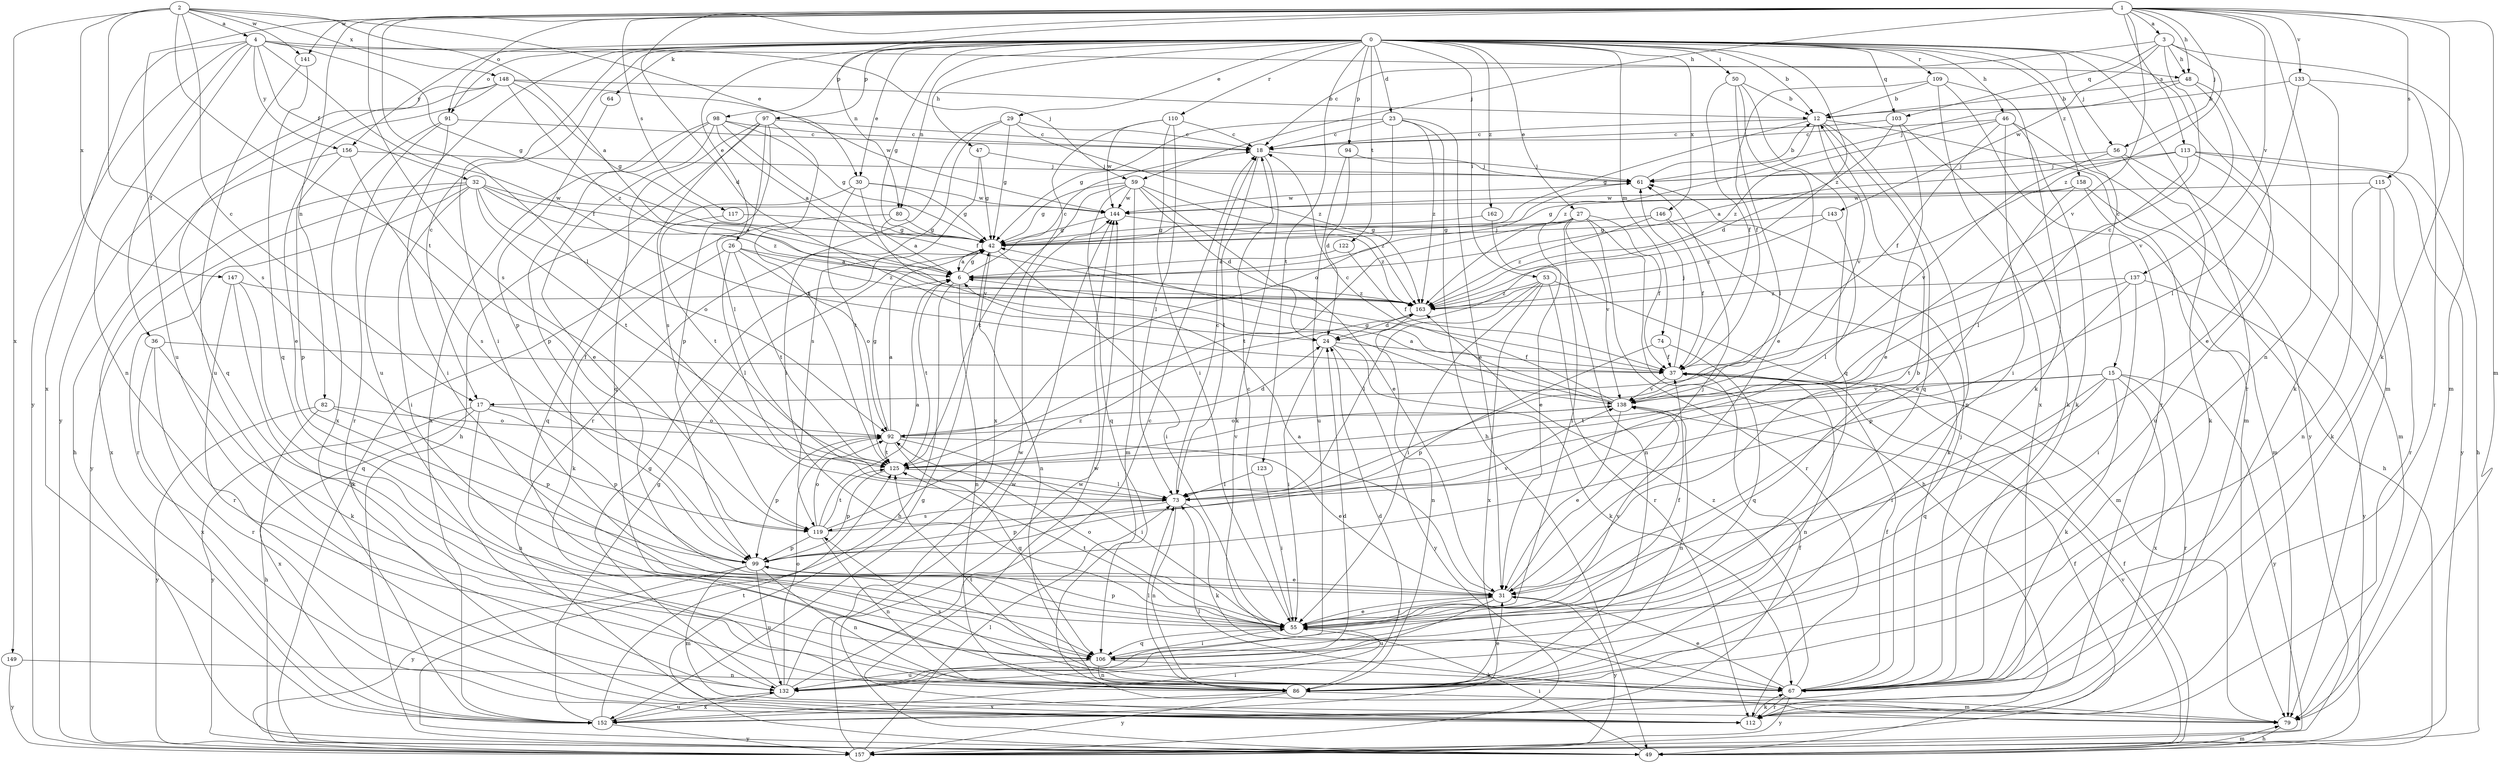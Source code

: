 strict digraph  {
0;
1;
2;
3;
4;
6;
12;
15;
17;
18;
23;
24;
26;
27;
29;
30;
31;
32;
36;
37;
42;
46;
47;
48;
49;
50;
53;
55;
56;
59;
61;
64;
67;
73;
74;
79;
80;
82;
86;
91;
92;
94;
97;
98;
99;
103;
106;
109;
110;
112;
113;
115;
117;
119;
122;
123;
125;
132;
133;
137;
138;
141;
143;
144;
146;
147;
148;
149;
152;
156;
157;
158;
162;
163;
0 -> 12  [label=b];
0 -> 15  [label=c];
0 -> 17  [label=c];
0 -> 23  [label=d];
0 -> 26  [label=e];
0 -> 27  [label=e];
0 -> 29  [label=e];
0 -> 30  [label=e];
0 -> 42  [label=g];
0 -> 46  [label=h];
0 -> 47  [label=h];
0 -> 50  [label=i];
0 -> 53  [label=i];
0 -> 55  [label=i];
0 -> 56  [label=j];
0 -> 64  [label=k];
0 -> 74  [label=m];
0 -> 79  [label=m];
0 -> 80  [label=n];
0 -> 91  [label=o];
0 -> 94  [label=p];
0 -> 97  [label=p];
0 -> 98  [label=p];
0 -> 103  [label=q];
0 -> 109  [label=r];
0 -> 110  [label=r];
0 -> 112  [label=r];
0 -> 122  [label=t];
0 -> 123  [label=t];
0 -> 132  [label=u];
0 -> 146  [label=x];
0 -> 156  [label=y];
0 -> 158  [label=z];
0 -> 162  [label=z];
0 -> 163  [label=z];
1 -> 3  [label=a];
1 -> 24  [label=d];
1 -> 48  [label=h];
1 -> 56  [label=j];
1 -> 59  [label=j];
1 -> 67  [label=k];
1 -> 73  [label=l];
1 -> 79  [label=m];
1 -> 80  [label=n];
1 -> 82  [label=n];
1 -> 86  [label=n];
1 -> 91  [label=o];
1 -> 113  [label=s];
1 -> 115  [label=s];
1 -> 117  [label=s];
1 -> 119  [label=s];
1 -> 132  [label=u];
1 -> 133  [label=v];
1 -> 137  [label=v];
1 -> 138  [label=v];
1 -> 141  [label=w];
2 -> 4  [label=a];
2 -> 6  [label=a];
2 -> 17  [label=c];
2 -> 30  [label=e];
2 -> 119  [label=s];
2 -> 125  [label=t];
2 -> 141  [label=w];
2 -> 147  [label=x];
2 -> 148  [label=x];
2 -> 149  [label=x];
3 -> 17  [label=c];
3 -> 18  [label=c];
3 -> 48  [label=h];
3 -> 79  [label=m];
3 -> 103  [label=q];
3 -> 143  [label=w];
3 -> 163  [label=z];
4 -> 32  [label=f];
4 -> 36  [label=f];
4 -> 37  [label=f];
4 -> 42  [label=g];
4 -> 48  [label=h];
4 -> 59  [label=j];
4 -> 86  [label=n];
4 -> 152  [label=x];
4 -> 156  [label=y];
4 -> 157  [label=y];
6 -> 18  [label=c];
6 -> 42  [label=g];
6 -> 49  [label=h];
6 -> 61  [label=j];
6 -> 86  [label=n];
6 -> 125  [label=t];
6 -> 163  [label=z];
12 -> 18  [label=c];
12 -> 42  [label=g];
12 -> 79  [label=m];
12 -> 86  [label=n];
12 -> 106  [label=q];
12 -> 138  [label=v];
12 -> 163  [label=z];
15 -> 55  [label=i];
15 -> 67  [label=k];
15 -> 106  [label=q];
15 -> 112  [label=r];
15 -> 125  [label=t];
15 -> 138  [label=v];
15 -> 152  [label=x];
15 -> 157  [label=y];
17 -> 49  [label=h];
17 -> 86  [label=n];
17 -> 92  [label=o];
17 -> 99  [label=p];
17 -> 157  [label=y];
18 -> 61  [label=j];
18 -> 67  [label=k];
18 -> 73  [label=l];
23 -> 18  [label=c];
23 -> 31  [label=e];
23 -> 42  [label=g];
23 -> 49  [label=h];
23 -> 92  [label=o];
23 -> 163  [label=z];
24 -> 37  [label=f];
24 -> 55  [label=i];
24 -> 67  [label=k];
24 -> 157  [label=y];
26 -> 6  [label=a];
26 -> 67  [label=k];
26 -> 73  [label=l];
26 -> 92  [label=o];
26 -> 125  [label=t];
26 -> 163  [label=z];
27 -> 31  [label=e];
27 -> 37  [label=f];
27 -> 42  [label=g];
27 -> 49  [label=h];
27 -> 55  [label=i];
27 -> 112  [label=r];
27 -> 125  [label=t];
27 -> 138  [label=v];
29 -> 18  [label=c];
29 -> 42  [label=g];
29 -> 55  [label=i];
29 -> 112  [label=r];
29 -> 163  [label=z];
30 -> 42  [label=g];
30 -> 106  [label=q];
30 -> 125  [label=t];
30 -> 138  [label=v];
30 -> 144  [label=w];
31 -> 6  [label=a];
31 -> 55  [label=i];
31 -> 61  [label=j];
31 -> 132  [label=u];
31 -> 157  [label=y];
32 -> 6  [label=a];
32 -> 55  [label=i];
32 -> 92  [label=o];
32 -> 112  [label=r];
32 -> 125  [label=t];
32 -> 144  [label=w];
32 -> 152  [label=x];
32 -> 157  [label=y];
32 -> 163  [label=z];
36 -> 37  [label=f];
36 -> 67  [label=k];
36 -> 112  [label=r];
36 -> 152  [label=x];
37 -> 61  [label=j];
37 -> 86  [label=n];
37 -> 138  [label=v];
42 -> 6  [label=a];
42 -> 55  [label=i];
42 -> 86  [label=n];
46 -> 18  [label=c];
46 -> 37  [label=f];
46 -> 55  [label=i];
46 -> 67  [label=k];
46 -> 157  [label=y];
46 -> 163  [label=z];
47 -> 42  [label=g];
47 -> 61  [label=j];
47 -> 119  [label=s];
48 -> 12  [label=b];
48 -> 31  [label=e];
48 -> 61  [label=j];
48 -> 138  [label=v];
49 -> 37  [label=f];
49 -> 42  [label=g];
49 -> 55  [label=i];
49 -> 79  [label=m];
49 -> 138  [label=v];
49 -> 144  [label=w];
50 -> 12  [label=b];
50 -> 31  [label=e];
50 -> 37  [label=f];
50 -> 73  [label=l];
50 -> 106  [label=q];
53 -> 55  [label=i];
53 -> 73  [label=l];
53 -> 79  [label=m];
53 -> 112  [label=r];
53 -> 152  [label=x];
53 -> 163  [label=z];
55 -> 12  [label=b];
55 -> 18  [label=c];
55 -> 31  [label=e];
55 -> 37  [label=f];
55 -> 92  [label=o];
55 -> 99  [label=p];
55 -> 106  [label=q];
55 -> 125  [label=t];
55 -> 138  [label=v];
56 -> 61  [label=j];
56 -> 67  [label=k];
56 -> 79  [label=m];
56 -> 138  [label=v];
59 -> 24  [label=d];
59 -> 31  [label=e];
59 -> 42  [label=g];
59 -> 79  [label=m];
59 -> 106  [label=q];
59 -> 125  [label=t];
59 -> 144  [label=w];
59 -> 163  [label=z];
61 -> 12  [label=b];
61 -> 144  [label=w];
64 -> 99  [label=p];
67 -> 31  [label=e];
67 -> 37  [label=f];
67 -> 61  [label=j];
67 -> 112  [label=r];
67 -> 119  [label=s];
67 -> 125  [label=t];
67 -> 157  [label=y];
67 -> 163  [label=z];
73 -> 18  [label=c];
73 -> 67  [label=k];
73 -> 86  [label=n];
73 -> 99  [label=p];
73 -> 119  [label=s];
74 -> 37  [label=f];
74 -> 99  [label=p];
74 -> 106  [label=q];
79 -> 49  [label=h];
79 -> 73  [label=l];
80 -> 6  [label=a];
80 -> 42  [label=g];
80 -> 49  [label=h];
82 -> 92  [label=o];
82 -> 99  [label=p];
82 -> 152  [label=x];
82 -> 157  [label=y];
86 -> 24  [label=d];
86 -> 31  [label=e];
86 -> 73  [label=l];
86 -> 79  [label=m];
86 -> 152  [label=x];
86 -> 157  [label=y];
91 -> 18  [label=c];
91 -> 55  [label=i];
91 -> 112  [label=r];
91 -> 152  [label=x];
92 -> 6  [label=a];
92 -> 24  [label=d];
92 -> 31  [label=e];
92 -> 42  [label=g];
92 -> 55  [label=i];
92 -> 99  [label=p];
92 -> 106  [label=q];
92 -> 125  [label=t];
94 -> 24  [label=d];
94 -> 61  [label=j];
94 -> 132  [label=u];
97 -> 18  [label=c];
97 -> 49  [label=h];
97 -> 73  [label=l];
97 -> 99  [label=p];
97 -> 106  [label=q];
97 -> 119  [label=s];
97 -> 125  [label=t];
98 -> 6  [label=a];
98 -> 18  [label=c];
98 -> 31  [label=e];
98 -> 37  [label=f];
98 -> 42  [label=g];
98 -> 99  [label=p];
98 -> 152  [label=x];
99 -> 31  [label=e];
99 -> 79  [label=m];
99 -> 86  [label=n];
99 -> 132  [label=u];
99 -> 157  [label=y];
103 -> 18  [label=c];
103 -> 24  [label=d];
103 -> 31  [label=e];
103 -> 67  [label=k];
106 -> 55  [label=i];
106 -> 67  [label=k];
106 -> 86  [label=n];
106 -> 132  [label=u];
109 -> 12  [label=b];
109 -> 37  [label=f];
109 -> 67  [label=k];
109 -> 112  [label=r];
109 -> 152  [label=x];
110 -> 18  [label=c];
110 -> 55  [label=i];
110 -> 73  [label=l];
110 -> 144  [label=w];
110 -> 152  [label=x];
112 -> 67  [label=k];
112 -> 144  [label=w];
113 -> 6  [label=a];
113 -> 49  [label=h];
113 -> 61  [label=j];
113 -> 73  [label=l];
113 -> 132  [label=u];
113 -> 157  [label=y];
115 -> 67  [label=k];
115 -> 86  [label=n];
115 -> 112  [label=r];
115 -> 144  [label=w];
117 -> 42  [label=g];
117 -> 125  [label=t];
119 -> 6  [label=a];
119 -> 86  [label=n];
119 -> 92  [label=o];
119 -> 99  [label=p];
119 -> 125  [label=t];
119 -> 138  [label=v];
119 -> 163  [label=z];
122 -> 6  [label=a];
122 -> 37  [label=f];
123 -> 55  [label=i];
123 -> 73  [label=l];
125 -> 73  [label=l];
125 -> 99  [label=p];
125 -> 138  [label=v];
132 -> 18  [label=c];
132 -> 24  [label=d];
132 -> 42  [label=g];
132 -> 92  [label=o];
132 -> 144  [label=w];
132 -> 152  [label=x];
133 -> 12  [label=b];
133 -> 67  [label=k];
133 -> 73  [label=l];
133 -> 112  [label=r];
137 -> 55  [label=i];
137 -> 99  [label=p];
137 -> 125  [label=t];
137 -> 157  [label=y];
137 -> 163  [label=z];
138 -> 6  [label=a];
138 -> 18  [label=c];
138 -> 31  [label=e];
138 -> 42  [label=g];
138 -> 86  [label=n];
138 -> 92  [label=o];
141 -> 106  [label=q];
141 -> 132  [label=u];
143 -> 42  [label=g];
143 -> 73  [label=l];
143 -> 163  [label=z];
144 -> 42  [label=g];
144 -> 163  [label=z];
146 -> 37  [label=f];
146 -> 42  [label=g];
146 -> 67  [label=k];
146 -> 163  [label=z];
147 -> 67  [label=k];
147 -> 106  [label=q];
147 -> 112  [label=r];
147 -> 163  [label=z];
148 -> 12  [label=b];
148 -> 31  [label=e];
148 -> 42  [label=g];
148 -> 106  [label=q];
148 -> 144  [label=w];
148 -> 157  [label=y];
148 -> 163  [label=z];
149 -> 86  [label=n];
149 -> 157  [label=y];
152 -> 37  [label=f];
152 -> 42  [label=g];
152 -> 55  [label=i];
152 -> 125  [label=t];
152 -> 132  [label=u];
152 -> 157  [label=y];
156 -> 49  [label=h];
156 -> 61  [label=j];
156 -> 99  [label=p];
156 -> 119  [label=s];
157 -> 37  [label=f];
157 -> 73  [label=l];
157 -> 144  [label=w];
158 -> 31  [label=e];
158 -> 42  [label=g];
158 -> 49  [label=h];
158 -> 79  [label=m];
158 -> 144  [label=w];
162 -> 42  [label=g];
162 -> 86  [label=n];
163 -> 24  [label=d];
163 -> 86  [label=n];
}

